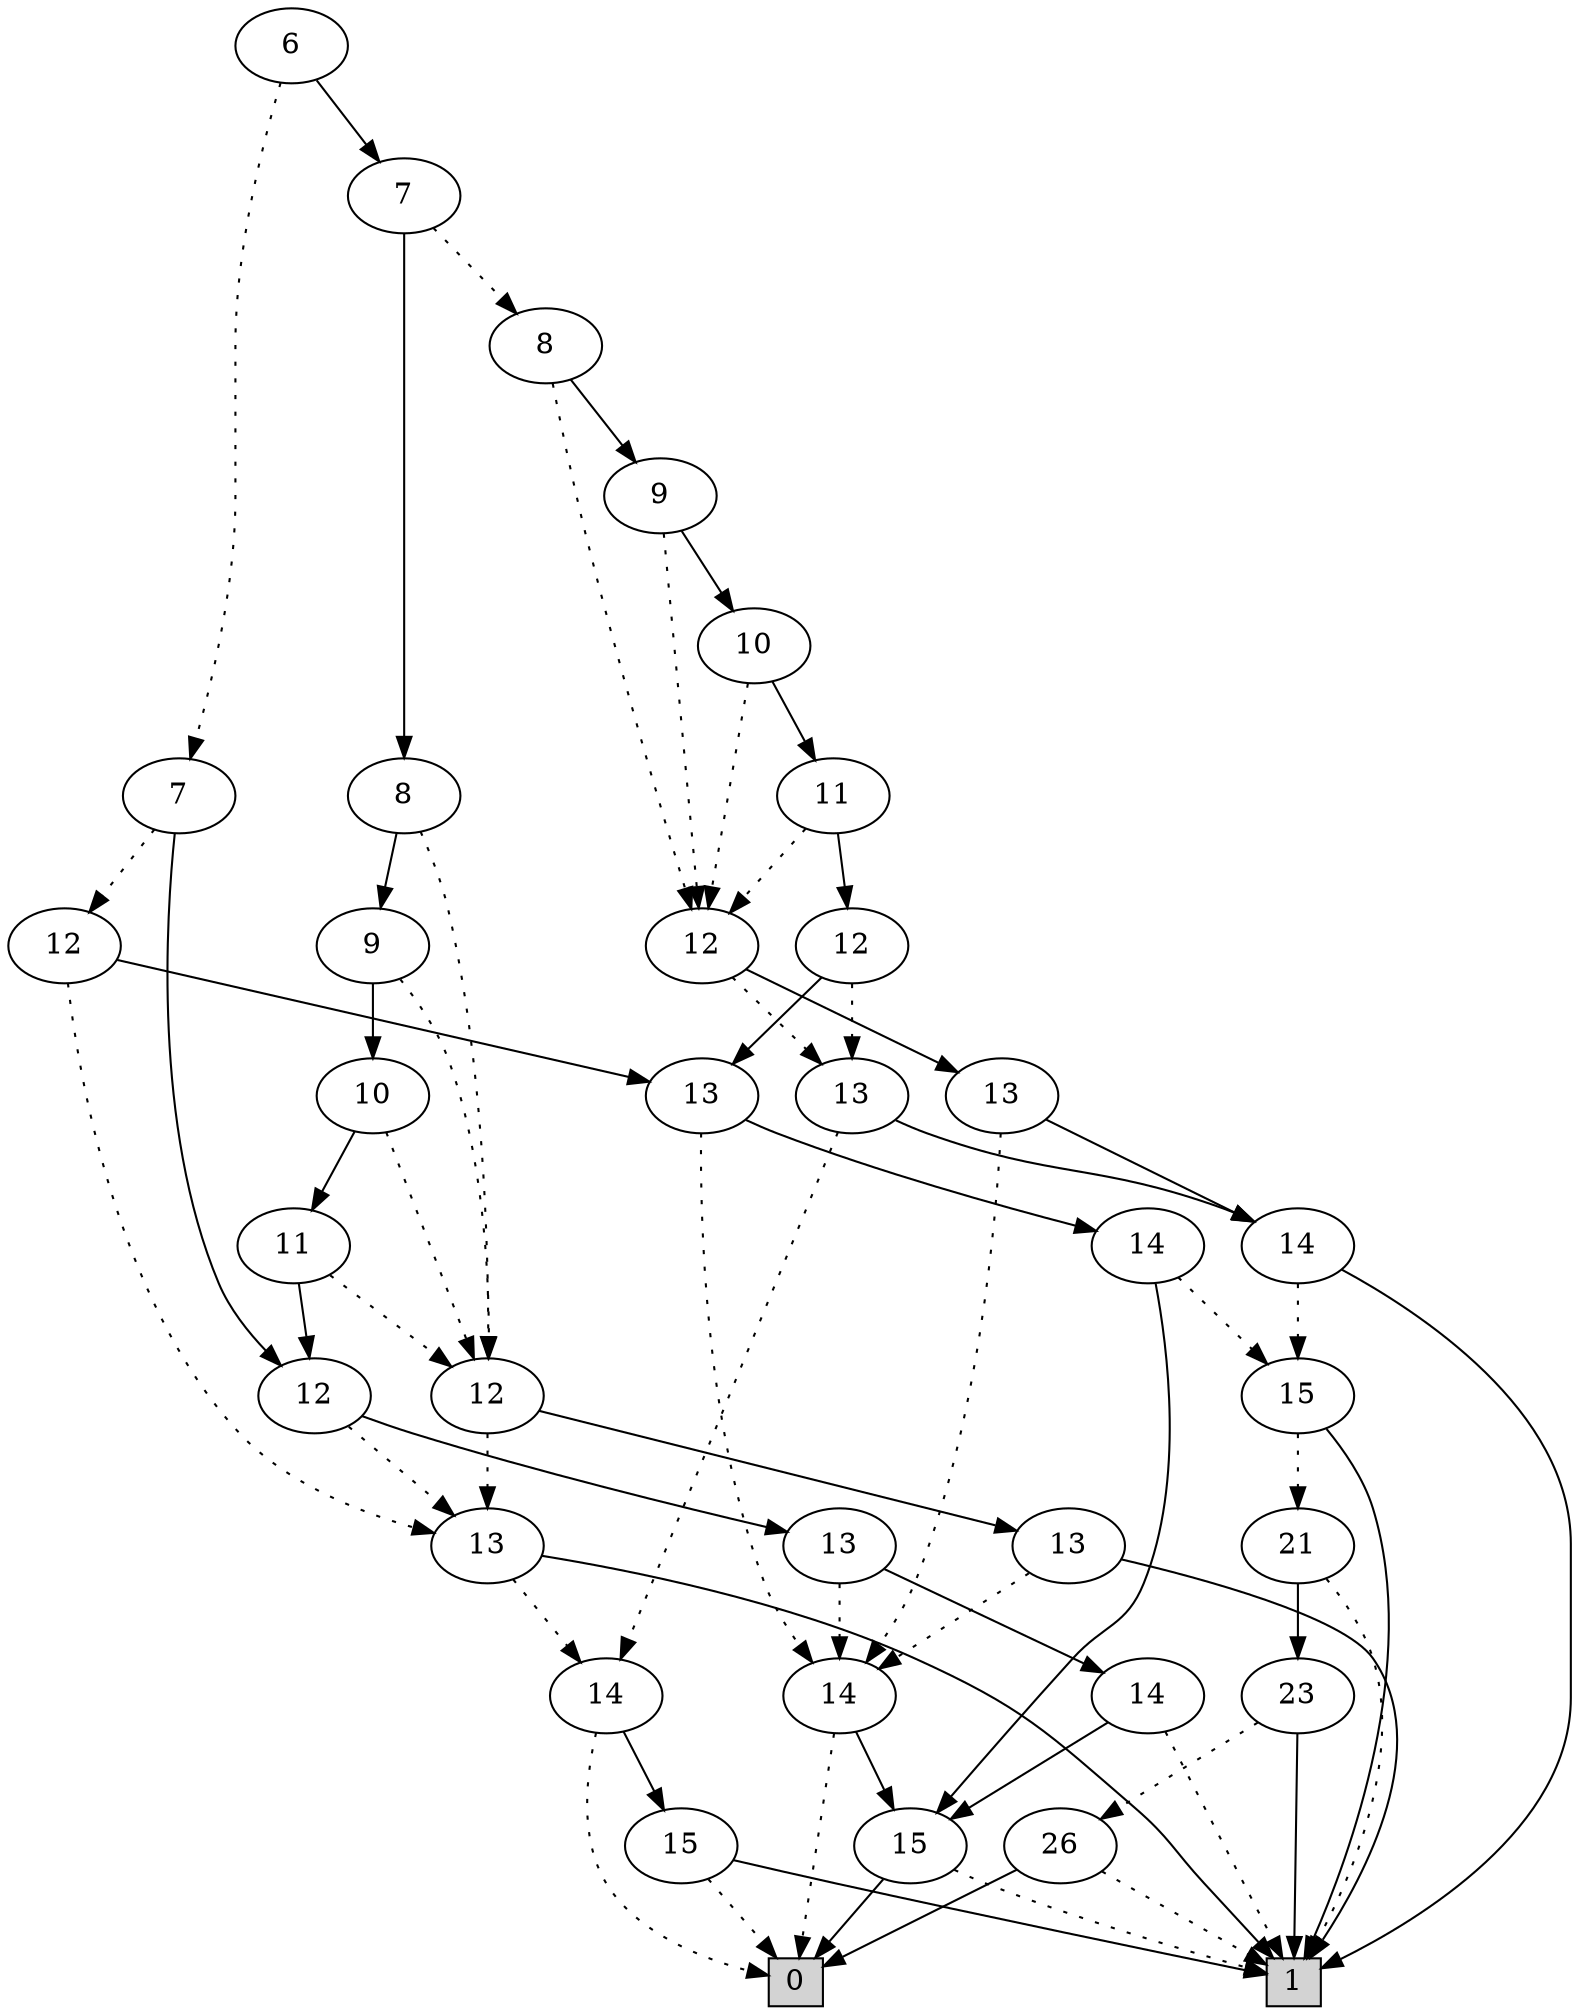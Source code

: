 digraph G {
0 [shape=box, label="0", style=filled, shape=box, height=0.3, width=0.3];
1 [shape=box, label="1", style=filled, shape=box, height=0.3, width=0.3];
1021 [label="6"];
1021 -> 1005 [style=dotted];
1021 -> 1020 [style=filled];
1005 [label="7"];
1005 -> 1002 [style=dotted];
1005 -> 1004 [style=filled];
1002 [label="12"];
1002 -> 1000 [style=dotted];
1002 -> 1001 [style=filled];
1000 [label="13"];
1000 -> 286 [style=dotted];
1000 -> 1 [style=filled];
286 [label="14"];
286 -> 0 [style=dotted];
286 -> 32 [style=filled];
32 [label="15"];
32 -> 0 [style=dotted];
32 -> 1 [style=filled];
1001 [label="13"];
1001 -> 222 [style=dotted];
1001 -> 824 [style=filled];
222 [label="14"];
222 -> 0 [style=dotted];
222 -> 33 [style=filled];
33 [label="15"];
33 -> 1 [style=dotted];
33 -> 0 [style=filled];
824 [label="14"];
824 -> 611 [style=dotted];
824 -> 33 [style=filled];
611 [label="15"];
611 -> 606 [style=dotted];
611 -> 1 [style=filled];
606 [label="21"];
606 -> 1 [style=dotted];
606 -> 605 [style=filled];
605 [label="23"];
605 -> 55 [style=dotted];
605 -> 1 [style=filled];
55 [label="26"];
55 -> 1 [style=dotted];
55 -> 0 [style=filled];
1004 [label="12"];
1004 -> 1000 [style=dotted];
1004 -> 1003 [style=filled];
1003 [label="13"];
1003 -> 222 [style=dotted];
1003 -> 287 [style=filled];
287 [label="14"];
287 -> 1 [style=dotted];
287 -> 33 [style=filled];
1020 [label="7"];
1020 -> 1013 [style=dotted];
1020 -> 1019 [style=filled];
1013 [label="8"];
1013 -> 1008 [style=dotted];
1013 -> 1012 [style=filled];
1008 [label="12"];
1008 -> 1006 [style=dotted];
1008 -> 1007 [style=filled];
1006 [label="13"];
1006 -> 286 [style=dotted];
1006 -> 636 [style=filled];
636 [label="14"];
636 -> 611 [style=dotted];
636 -> 1 [style=filled];
1007 [label="13"];
1007 -> 222 [style=dotted];
1007 -> 636 [style=filled];
1012 [label="9"];
1012 -> 1008 [style=dotted];
1012 -> 1011 [style=filled];
1011 [label="10"];
1011 -> 1008 [style=dotted];
1011 -> 1010 [style=filled];
1010 [label="11"];
1010 -> 1008 [style=dotted];
1010 -> 1009 [style=filled];
1009 [label="12"];
1009 -> 1006 [style=dotted];
1009 -> 1001 [style=filled];
1019 [label="8"];
1019 -> 1015 [style=dotted];
1019 -> 1018 [style=filled];
1015 [label="12"];
1015 -> 1000 [style=dotted];
1015 -> 1014 [style=filled];
1014 [label="13"];
1014 -> 222 [style=dotted];
1014 -> 1 [style=filled];
1018 [label="9"];
1018 -> 1015 [style=dotted];
1018 -> 1017 [style=filled];
1017 [label="10"];
1017 -> 1015 [style=dotted];
1017 -> 1016 [style=filled];
1016 [label="11"];
1016 -> 1015 [style=dotted];
1016 -> 1004 [style=filled];
}
